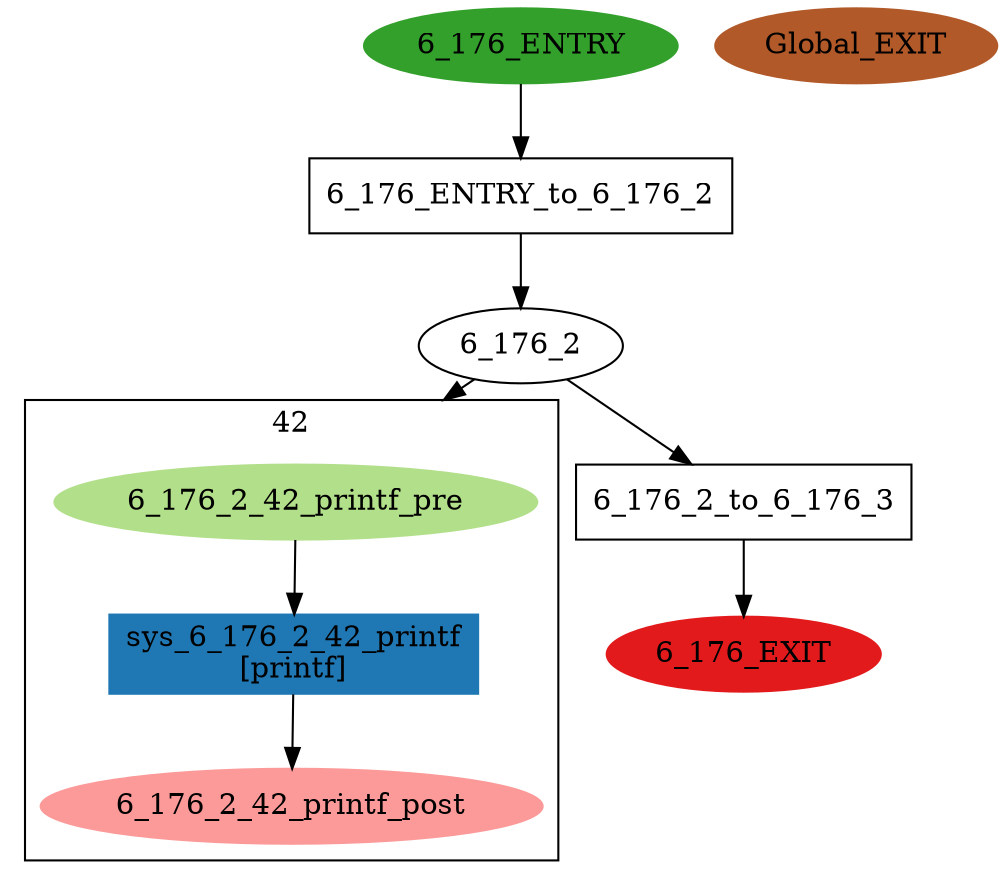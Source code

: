 digraph model { 
compound=true; 
node  [style="filled", colorscheme="paired12"];  "6_176_ENTRY" [shape=ellipse, color=4, style=filled];
  "6_176_EXIT" [shape=ellipse, color=6, style=filled];
  "Global_EXIT" [shape=ellipse, color=12, style=filled];
  "6_176_2" [shape=ellipse, style=""];
subgraph "cluster_6_176_2_42" { 
label="42"  "6_176_2_42_printf_pre" [shape=ellipse, style=""];
  "6_176_2_42_printf_post" [shape=ellipse, style=""];
  "sys_6_176_2_42_printf" [shape=box, style=""];
  "sys_6_176_2_42_printf" [color=2, style=filled];
  "sys_6_176_2_42_printf" [label="sys_6_176_2_42_printf\n[printf]"];
  "6_176_2_42_printf_pre" -> "sys_6_176_2_42_printf" [label="", arrowhead="normal"];
  "sys_6_176_2_42_printf" -> "6_176_2_42_printf_post" [label="", arrowhead="normal"];
}
  "6_176_2" -> "6_176_2_42_printf_pre" [lhead="cluster_6_176_2_42"];
  "6_176_2_42_printf_pre" [color=3, style=filled];
  "6_176_2_42_printf_post" [color=5, style=filled];
  "6_176_2_to_6_176_3" [shape=box, style=""];
  "6_176_2_to_6_176_3" [label="6_176_2_to_6_176_3\n"];
  "6_176_ENTRY_to_6_176_2" [shape=box, style=""];
  "6_176_ENTRY_to_6_176_2" [label="6_176_ENTRY_to_6_176_2\n"];
  "6_176_2_to_6_176_3" -> "6_176_EXIT" [label="", arrowhead="normal"];
  "6_176_2" -> "6_176_2_to_6_176_3" [label="", arrowhead="normal"];
  "6_176_ENTRY" -> "6_176_ENTRY_to_6_176_2" [label="", arrowhead="normal"];
  "6_176_ENTRY_to_6_176_2" -> "6_176_2" [label="", arrowhead="normal"];
}
